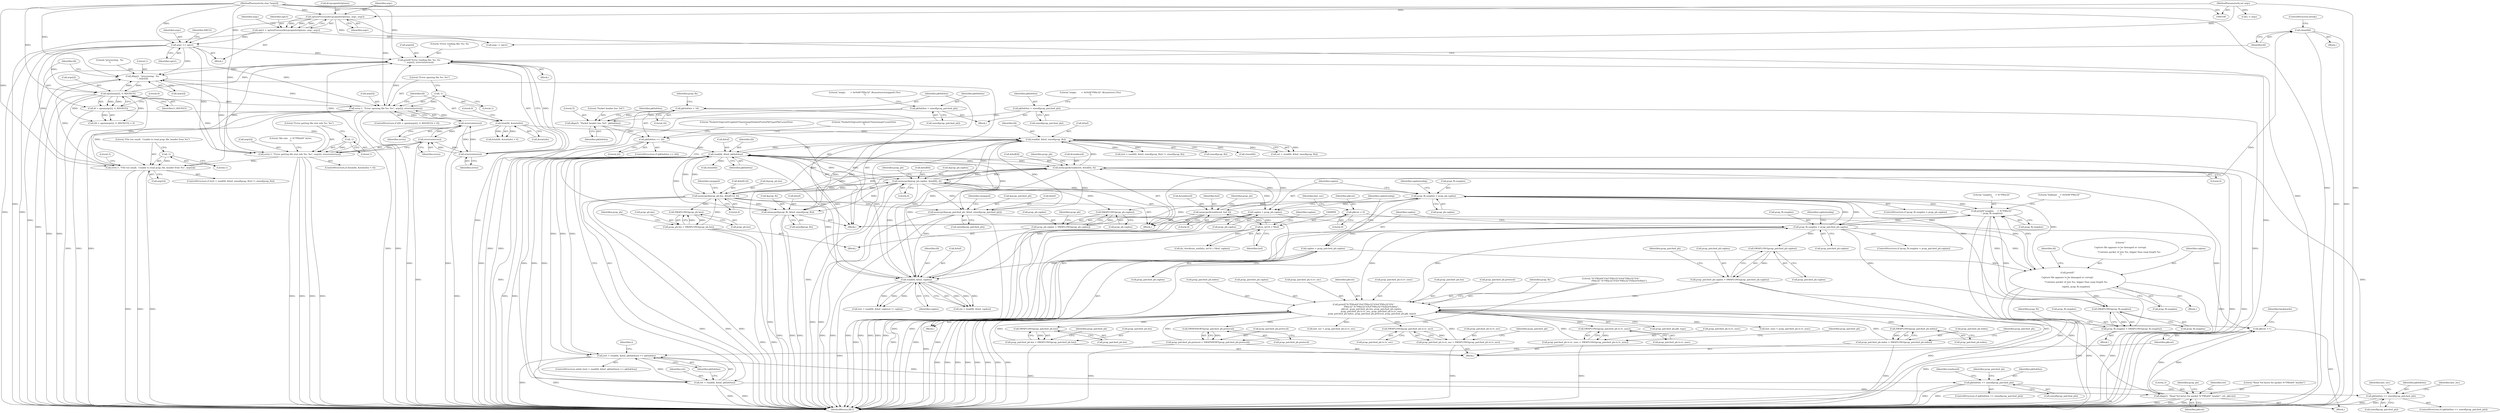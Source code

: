 digraph "0_tcpreplay_d689d14dbcd768c028eab2fb378d849e543dcfe9@API" {
"1000852" [label="(Call,close(fd))"];
"1000829" [label="(Call,read(fd, &buf, caplen))"];
"1000479" [label="(Call,read(fd, &buf, pkthdrlen))"];
"1000211" [label="(Call,read(fd, &buf, sizeof(pcap_fh)))"];
"1000186" [label="(Call,fstat(fd, &statinfo))"];
"1000167" [label="(Call,fd = open(argv[i], O_RDONLY))"];
"1000169" [label="(Call,open(argv[i], O_RDONLY))"];
"1000140" [label="(Call,argv += optct)"];
"1000130" [label="(Call,optct = optionProcess(&tcpcapinfoOptions, argc, argv))"];
"1000132" [label="(Call,optionProcess(&tcpcapinfoOptions, argc, argv))"];
"1000109" [label="(MethodParameterIn,int argc)"];
"1000110" [label="(MethodParameterIn,char *argv[])"];
"1000159" [label="(Call,dbgx(1, \"processing:  %s\n\", argv[i]))"];
"1000841" [label="(Call,printf(\"Error reading file: %s: %s\n\", argv[i], strerror(errno)))"];
"1000219" [label="(Call,errx(-1, \"File too small.  Unable to read pcap_file_header from %s\", argv[i]))"];
"1000220" [label="(Call,-1)"];
"1000175" [label="(Call,errx(-1, \"Error opening file %s: %s\", argv[i], strerror(errno)))"];
"1000176" [label="(Call,-1)"];
"1000182" [label="(Call,strerror(errno))"];
"1000198" [label="(Call,strerror(errno))"];
"1000846" [label="(Call,strerror(errno))"];
"1000191" [label="(Call,errx(-1, \"Error getting file stat info %s: %s\", argv[i], strerror(errno)))"];
"1000192" [label="(Call,-1)"];
"1000233" [label="(Call,memcpy(&pcap_fh, &buf, sizeof(pcap_fh)))"];
"1000641" [label="(Call,memcpy(&readword, &buf[4], 4))"];
"1000629" [label="(Call,memcpy(&readword, buf, 4))"];
"1000858" [label="(Call,(u_int16_t *)buf)"];
"1000656" [label="(Call,memcpy(&pcap_ph.caplen, &buf[8], 4))"];
"1000725" [label="(Call,pcap_fh.snaplen < pcap_ph.caplen)"];
"1000423" [label="(Call,printf(\"snaplen     = %\"PRIu32\"\n\", pcap_fh.snaplen))"];
"1000744" [label="(Call,printf(\"\n\nCapture file appears to be damaged or corrupt.\n\"\n                        \"Contains packet of size %u, bigger than snap length %u\n\",\n                        caplen, pcap_fh.snaplen))"];
"1000622" [label="(Call,caplen = pcap_patched_ph.caplen)"];
"1000611" [label="(Call,pcap_fh.snaplen < pcap_patched_ph.caplen)"];
"1000582" [label="(Call,printf(\"%\"PRIu64\"\t%4\"PRIu32\"\t\t%4\"PRIu32\"\t\t%\"\n                        PRIx32\".%\"PRIx32\"\t\t%4\"PRIu32\"\t%4hu\t%4hhu\", \n                        pktcnt, pcap_patched_ph.len, pcap_patched_ph.caplen, \n                        pcap_patched_ph.ts.tv_sec, pcap_patched_ph.ts.tv_usec,\n                        pcap_patched_ph.index, pcap_patched_ph.protocol, pcap_patched_ph.pkt_type))"];
"1000494" [label="(Call,dbgx(3, \"Read %d bytes for packet %\"PRIu64\" header\", ret, pktcnt))"];
"1000477" [label="(Call,ret = read(fd, &buf, pkthdrlen))"];
"1000486" [label="(Call,pktcnt ++)"];
"1000466" [label="(Call,pktcnt = 0)"];
"1000534" [label="(Call,pcap_patched_ph.len = SWAPLONG(pcap_patched_ph.len))"];
"1000538" [label="(Call,SWAPLONG(pcap_patched_ph.len))"];
"1000526" [label="(Call,pcap_patched_ph.caplen = SWAPLONG(pcap_patched_ph.caplen))"];
"1000530" [label="(Call,SWAPLONG(pcap_patched_ph.caplen))"];
"1000542" [label="(Call,pcap_patched_ph.ts.tv_sec = SWAPLONG(pcap_patched_ph.ts.tv_sec))"];
"1000548" [label="(Call,SWAPLONG(pcap_patched_ph.ts.tv_sec))"];
"1000554" [label="(Call,pcap_patched_ph.ts.tv_usec = SWAPLONG(pcap_patched_ph.ts.tv_usec))"];
"1000560" [label="(Call,SWAPLONG(pcap_patched_ph.ts.tv_usec))"];
"1000566" [label="(Call,pcap_patched_ph.index = SWAPLONG(pcap_patched_ph.index))"];
"1000570" [label="(Call,SWAPLONG(pcap_patched_ph.index))"];
"1000574" [label="(Call,pcap_patched_ph.protocol = SWAPSHORT(pcap_patched_ph.protocol))"];
"1000578" [label="(Call,SWAPSHORT(pcap_patched_ph.protocol))"];
"1000736" [label="(Call,caplen = pcap_ph.caplen)"];
"1000389" [label="(Call,pcap_fh.snaplen = SWAPLONG(pcap_fh.snaplen))"];
"1000393" [label="(Call,SWAPLONG(pcap_fh.snaplen))"];
"1000684" [label="(Call,pcap_ph.caplen = SWAPLONG(pcap_ph.caplen))"];
"1000688" [label="(Call,SWAPLONG(pcap_ph.caplen))"];
"1000666" [label="(Call,memcpy(&pcap_ph.len, &buf[12], 4))"];
"1000692" [label="(Call,pcap_ph.len = SWAPLONG(pcap_ph.len))"];
"1000696" [label="(Call,SWAPLONG(pcap_ph.len))"];
"1000511" [label="(Call,memcpy(&pcap_patched_ph, &buf, sizeof(pcap_patched_ph)))"];
"1000790" [label="(Call,pkthdrlen == sizeof(pcap_patched_ph))"];
"1000506" [label="(Call,pkthdrlen == sizeof(pcap_patched_ph))"];
"1000476" [label="(Call,(ret = read(fd, &buf, pkthdrlen)) == pkthdrlen)"];
"1000456" [label="(Call,pkthdrlen == 24)"];
"1000451" [label="(Call,dbgx(5, \"Packet header len: %d\", pkthdrlen))"];
"1000267" [label="(Call,pkthdrlen = sizeof(pcap_patched_ph))"];
"1000240" [label="(Call,pkthdrlen = 16)"];
"1000278" [label="(Call,pkthdrlen = sizeof(pcap_patched_ph))"];
"1000177" [label="(Literal,1)"];
"1000241" [label="(Identifier,pkthdrlen)"];
"1000596" [label="(Call,pcap_patched_ph.ts.tv_usec)"];
"1000830" [label="(Identifier,fd)"];
"1000841" [label="(Call,printf(\"Error reading file: %s: %s\n\", argv[i], strerror(errno)))"];
"1000498" [label="(Identifier,pktcnt)"];
"1000269" [label="(Call,sizeof(pcap_patched_ph))"];
"1000750" [label="(Call,close(fd))"];
"1000585" [label="(Call,pcap_patched_ph.len)"];
"1000568" [label="(Identifier,pcap_patched_ph)"];
"1000494" [label="(Call,dbgx(3, \"Read %d bytes for packet %\"PRIu64\" header\", ret, pktcnt))"];
"1000170" [label="(Call,argv[i])"];
"1000222" [label="(Literal,\"File too small.  Unable to read pcap_file_header from %s\")"];
"1000452" [label="(Literal,5)"];
"1000554" [label="(Call,pcap_patched_ph.ts.tv_usec = SWAPLONG(pcap_patched_ph.ts.tv_usec))"];
"1000629" [label="(Call,memcpy(&readword, buf, 4))"];
"1000481" [label="(Call,&buf)"];
"1000734" [label="(Identifier,caplentoobig)"];
"1000207" [label="(ControlStructure,if ((ret = read(fd, &buf, sizeof(pcap_fh))) != sizeof(pcap_fh)))"];
"1000495" [label="(Literal,3)"];
"1000484" [label="(Identifier,pkthdrlen)"];
"1000489" [label="(Identifier,backwards)"];
"1000133" [label="(Call,&tcpcapinfoOptions)"];
"1000283" [label="(Literal,\"magic       = 0x%08\"PRIx32\" (Kuznetzov/swapped) (%s)\n\")"];
"1000833" [label="(Identifier,caplen)"];
"1000543" [label="(Call,pcap_patched_ph.ts.tv_sec)"];
"1000486" [label="(Call,pktcnt ++)"];
"1000545" [label="(Identifier,pcap_patched_ph)"];
"1000487" [label="(Identifier,pktcnt)"];
"1000507" [label="(Identifier,pkthdrlen)"];
"1000178" [label="(Literal,\"Error opening file %s: %s\")"];
"1000522" [label="(Block,)"];
"1000199" [label="(Identifier,errno)"];
"1000278" [label="(Call,pkthdrlen = sizeof(pcap_patched_ph))"];
"1000661" [label="(Call,&buf[8])"];
"1000212" [label="(Identifier,fd)"];
"1000137" [label="(Call,argc -= optct)"];
"1000641" [label="(Call,memcpy(&readword, &buf[4], 4))"];
"1000567" [label="(Call,pcap_patched_ph.index)"];
"1000612" [label="(Call,pcap_fh.snaplen)"];
"1000516" [label="(Call,sizeof(pcap_patched_ph))"];
"1000188" [label="(Call,&statinfo)"];
"1000455" [label="(ControlStructure,if (pkthdrlen == 24))"];
"1000161" [label="(Literal,\"processing:  %s\n\")"];
"1000157" [label="(Identifier,i)"];
"1000132" [label="(Call,optionProcess(&tcpcapinfoOptions, argc, argv))"];
"1000628" [label="(Block,)"];
"1000234" [label="(Call,&pcap_fh)"];
"1000604" [label="(Call,pcap_patched_ph.protocol)"];
"1000478" [label="(Identifier,ret)"];
"1000743" [label="(Block,)"];
"1000620" [label="(Identifier,caplentoobig)"];
"1000583" [label="(Literal,\"%\"PRIu64\"\t%4\"PRIu32\"\t\t%4\"PRIu32\"\t\t%\"\n                        PRIx32\".%\"PRIx32\"\t\t%4\"PRIu32\"\t%4hu\t%4hhu\")"];
"1000613" [label="(Identifier,pcap_fh)"];
"1000356" [label="(Block,)"];
"1000424" [label="(Literal,\"snaplen     = %\"PRIu32\"\n\")"];
"1000530" [label="(Call,SWAPLONG(pcap_patched_ph.caplen))"];
"1000561" [label="(Call,pcap_patched_ph.ts.tv_usec)"];
"1000219" [label="(Call,errx(-1, \"File too small.  Unable to read pcap_file_header from %s\", argv[i]))"];
"1000394" [label="(Call,pcap_fh.snaplen)"];
"1000176" [label="(Call,-1)"];
"1000465" [label="(Literal,\"Packet\tOrigLen\t\tCaplen\t\tTimestamp\tCsum\tNote\n\")"];
"1000242" [label="(Literal,16)"];
"1000505" [label="(ControlStructure,if (pkthdrlen == sizeof(pcap_patched_ph)))"];
"1000688" [label="(Call,SWAPLONG(pcap_ph.caplen))"];
"1000860" [label="(Identifier,buf)"];
"1000195" [label="(Call,argv[i])"];
"1000665" [label="(Literal,4)"];
"1000666" [label="(Call,memcpy(&pcap_ph.len, &buf[12], 4))"];
"1000536" [label="(Identifier,pcap_patched_ph)"];
"1000245" [label="(Identifier,pcap_fh)"];
"1000179" [label="(Call,argv[i])"];
"1000227" [label="(Literal,3)"];
"1000280" [label="(Call,sizeof(pcap_patched_ph))"];
"1000393" [label="(Call,SWAPLONG(pcap_fh.snaplen))"];
"1000501" [label="(Identifier,pcap_ph)"];
"1000846" [label="(Call,strerror(errno))"];
"1000508" [label="(Call,sizeof(pcap_patched_ph))"];
"1000560" [label="(Call,SWAPLONG(pcap_patched_ph.ts.tv_usec))"];
"1000173" [label="(Identifier,O_RDONLY)"];
"1000451" [label="(Call,dbgx(5, \"Packet header len: %d\", pkthdrlen))"];
"1000642" [label="(Call,&readword)"];
"1000790" [label="(Call,pkthdrlen == sizeof(pcap_patched_ph))"];
"1000703" [label="(Identifier,pcap_ph)"];
"1000479" [label="(Call,read(fd, &buf, pkthdrlen))"];
"1000466" [label="(Call,pktcnt = 0)"];
"1000470" [label="(Identifier,last_sec)"];
"1000131" [label="(Identifier,optct)"];
"1000476" [label="(Call,(ret = read(fd, &buf, pkthdrlen)) == pkthdrlen)"];
"1000555" [label="(Call,pcap_patched_ph.ts.tv_usec)"];
"1000429" [label="(Literal,\"linktype    = 0x%08\"PRIx32\"\n\")"];
"1000190" [label="(Literal,0)"];
"1000692" [label="(Call,pcap_ph.len = SWAPLONG(pcap_ph.len))"];
"1000633" [label="(Literal,4)"];
"1000737" [label="(Identifier,caplen)"];
"1000138" [label="(Identifier,argc)"];
"1000607" [label="(Call,pcap_patched_ph.pkt_type)"];
"1000162" [label="(Call,argv[i])"];
"1000538" [label="(Call,SWAPLONG(pcap_patched_ph.len))"];
"1000644" [label="(Call,&buf[4])"];
"1000130" [label="(Call,optct = optionProcess(&tcpcapinfoOptions, argc, argv))"];
"1000475" [label="(ControlStructure,while ((ret = read(fd, &buf, pkthdrlen)) == pkthdrlen))"];
"1000829" [label="(Call,read(fd, &buf, caplen))"];
"1000724" [label="(ControlStructure,if (pcap_fh.snaplen < pcap_ph.caplen))"];
"1000184" [label="(ControlStructure,if (fstat(fd, &statinfo) < 0))"];
"1000526" [label="(Call,pcap_patched_ph.caplen = SWAPLONG(pcap_patched_ph.caplen))"];
"1000576" [label="(Identifier,pcap_patched_ph)"];
"1000238" [label="(Call,sizeof(pcap_fh))"];
"1000175" [label="(Call,errx(-1, \"Error opening file %s: %s\", argv[i], strerror(errno)))"];
"1000247" [label="(Block,)"];
"1000141" [label="(Identifier,argv)"];
"1000535" [label="(Call,pcap_patched_ph.len)"];
"1000611" [label="(Call,pcap_fh.snaplen < pcap_patched_ph.caplen)"];
"1000582" [label="(Call,printf(\"%\"PRIu64\"\t%4\"PRIu32\"\t\t%4\"PRIu32\"\t\t%\"\n                        PRIx32\".%\"PRIx32\"\t\t%4\"PRIu32\"\t%4hu\t%4hhu\", \n                        pktcnt, pcap_patched_ph.len, pcap_patched_ph.caplen, \n                        pcap_patched_ph.ts.tv_sec, pcap_patched_ph.ts.tv_usec,\n                        pcap_patched_ph.index, pcap_patched_ph.protocol, pcap_patched_ph.pkt_type))"];
"1000624" [label="(Call,pcap_patched_ph.caplen)"];
"1000678" [label="(Identifier,swapped)"];
"1000268" [label="(Identifier,pkthdrlen)"];
"1000191" [label="(Call,errx(-1, \"Error getting file stat info %s: %s\", argv[i], strerror(errno)))"];
"1000140" [label="(Call,argv += optct)"];
"1000389" [label="(Call,pcap_fh.snaplen = SWAPLONG(pcap_fh.snaplen))"];
"1000689" [label="(Call,pcap_ph.caplen)"];
"1000843" [label="(Call,argv[i])"];
"1000630" [label="(Call,&readword)"];
"1000183" [label="(Identifier,errno)"];
"1000601" [label="(Call,pcap_patched_ph.index)"];
"1000174" [label="(Literal,0)"];
"1000736" [label="(Call,caplen = pcap_ph.caplen)"];
"1000575" [label="(Call,pcap_patched_ph.protocol)"];
"1000847" [label="(Identifier,errno)"];
"1000853" [label="(Identifier,fd)"];
"1000693" [label="(Call,pcap_ph.len)"];
"1000233" [label="(Call,memcpy(&pcap_fh, &buf, sizeof(pcap_fh)))"];
"1000192" [label="(Call,-1)"];
"1000842" [label="(Literal,\"Error reading file: %s: %s\n\")"];
"1000615" [label="(Call,pcap_patched_ph.caplen)"];
"1000457" [label="(Identifier,pkthdrlen)"];
"1000680" [label="(Block,)"];
"1000480" [label="(Identifier,fd)"];
"1000632" [label="(Identifier,buf)"];
"1000588" [label="(Call,pcap_patched_ph.caplen)"];
"1000456" [label="(Call,pkthdrlen == 24)"];
"1000213" [label="(Call,&buf)"];
"1000542" [label="(Call,pcap_patched_ph.ts.tv_sec = SWAPLONG(pcap_patched_ph.ts.tv_sec))"];
"1000458" [label="(Literal,24)"];
"1000158" [label="(Block,)"];
"1000751" [label="(Identifier,fd)"];
"1000520" [label="(Identifier,swapped)"];
"1000622" [label="(Call,caplen = pcap_patched_ph.caplen)"];
"1000198" [label="(Call,strerror(errno))"];
"1000208" [label="(Call,(ret = read(fd, &buf, sizeof(pcap_fh))) != sizeof(pcap_fh))"];
"1000745" [label="(Literal,\"\n\nCapture file appears to be damaged or corrupt.\n\"\n                        \"Contains packet of size %u, bigger than snap length %u\n\")"];
"1000657" [label="(Call,&pcap_ph.caplen)"];
"1000186" [label="(Call,fstat(fd, &statinfo))"];
"1000109" [label="(MethodParameterIn,int argc)"];
"1000827" [label="(Call,ret = read(fd, &buf, caplen))"];
"1000110" [label="(MethodParameterIn,char *argv[])"];
"1000193" [label="(Literal,1)"];
"1000512" [label="(Call,&pcap_patched_ph)"];
"1000566" [label="(Call,pcap_patched_ph.index = SWAPLONG(pcap_patched_ph.index))"];
"1000656" [label="(Call,memcpy(&pcap_ph.caplen, &buf[8], 4))"];
"1000215" [label="(Call,sizeof(pcap_fh))"];
"1000802" [label="(Call,last_usec = pcap_patched_ph.ts.tv_usec)"];
"1000652" [label="(Identifier,pcap_ph)"];
"1000267" [label="(Call,pkthdrlen = sizeof(pcap_patched_ph))"];
"1000454" [label="(Identifier,pkthdrlen)"];
"1000453" [label="(Literal,\"Packet header len: %d\")"];
"1000631" [label="(Identifier,readword)"];
"1000511" [label="(Call,memcpy(&pcap_patched_ph, &buf, sizeof(pcap_patched_ph)))"];
"1000899" [label="(MethodReturn,RET)"];
"1000167" [label="(Call,fd = open(argv[i], O_RDONLY))"];
"1000153" [label="(Call,i < argc)"];
"1000548" [label="(Call,SWAPLONG(pcap_patched_ph.ts.tv_sec))"];
"1000549" [label="(Call,pcap_patched_ph.ts.tv_sec)"];
"1000789" [label="(ControlStructure,if (pkthdrlen == sizeof(pcap_patched_ph)))"];
"1000185" [label="(Call,fstat(fd, &statinfo) < 0)"];
"1000623" [label="(Identifier,caplen)"];
"1000423" [label="(Call,printf(\"snaplen     = %\"PRIu32\"\n\", pcap_fh.snaplen))"];
"1000539" [label="(Call,pcap_patched_ph.len)"];
"1000220" [label="(Call,-1)"];
"1000135" [label="(Identifier,argc)"];
"1000201" [label="(Literal,\"file size   = %\"PRIu64\" bytes\n\")"];
"1000725" [label="(Call,pcap_fh.snaplen < pcap_ph.caplen)"];
"1000497" [label="(Identifier,ret)"];
"1000697" [label="(Call,pcap_ph.len)"];
"1000399" [label="(Identifier,pcap_fh)"];
"1000168" [label="(Identifier,fd)"];
"1000390" [label="(Call,pcap_fh.snaplen)"];
"1000182" [label="(Call,strerror(errno))"];
"1000272" [label="(Literal,\"magic       = 0x%08\"PRIx32\" (Kuznetzov) (%s)\n\")"];
"1000857" [label="(Call,do_checksum_math((u_int16_t *)buf, caplen))"];
"1000165" [label="(ControlStructure,if ((fd = open(argv[i], O_RDONLY)) < 0))"];
"1000637" [label="(Identifier,pcap_ph)"];
"1000729" [label="(Call,pcap_ph.caplen)"];
"1000746" [label="(Identifier,caplen)"];
"1000531" [label="(Call,pcap_patched_ph.caplen)"];
"1000591" [label="(Call,pcap_patched_ph.ts.tv_sec)"];
"1000648" [label="(Literal,4)"];
"1000223" [label="(Call,argv[i])"];
"1000726" [label="(Call,pcap_fh.snaplen)"];
"1000835" [label="(Block,)"];
"1000169" [label="(Call,open(argv[i], O_RDONLY))"];
"1000747" [label="(Call,pcap_fh.snaplen)"];
"1000831" [label="(Call,&buf)"];
"1000852" [label="(Call,close(fd))"];
"1000861" [label="(Identifier,caplen)"];
"1000685" [label="(Call,pcap_ph.caplen)"];
"1000671" [label="(Call,&buf[12])"];
"1000513" [label="(Identifier,pcap_patched_ph)"];
"1000194" [label="(Literal,\"Error getting file stat info %s: %s\")"];
"1000166" [label="(Call,(fd = open(argv[i], O_RDONLY)) < 0)"];
"1000854" [label="(ControlStructure,break;)"];
"1000570" [label="(Call,SWAPLONG(pcap_patched_ph.index))"];
"1000111" [label="(Block,)"];
"1000448" [label="(Call,close(fd))"];
"1000485" [label="(Block,)"];
"1000571" [label="(Call,pcap_patched_ph.index)"];
"1000160" [label="(Literal,1)"];
"1000187" [label="(Identifier,fd)"];
"1000496" [label="(Literal,\"Read %d bytes for packet %\"PRIu64\" header\")"];
"1000527" [label="(Call,pcap_patched_ph.caplen)"];
"1000795" [label="(Call,last_sec = pcap_patched_ph.ts.tv_sec)"];
"1000684" [label="(Call,pcap_ph.caplen = SWAPLONG(pcap_ph.caplen))"];
"1000514" [label="(Call,&buf)"];
"1000279" [label="(Identifier,pkthdrlen)"];
"1000579" [label="(Call,pcap_patched_ph.protocol)"];
"1000667" [label="(Call,&pcap_ph.len)"];
"1000461" [label="(Literal,\"Packet\tOrigLen\t\tCaplen\t\tTimestamp\t\tIndex\tProto\tPktType\tPktCsum\tNote\n\")"];
"1000221" [label="(Literal,1)"];
"1000796" [label="(Identifier,last_sec)"];
"1000209" [label="(Call,ret = read(fd, &buf, sizeof(pcap_fh)))"];
"1000425" [label="(Call,pcap_fh.snaplen)"];
"1000468" [label="(Literal,0)"];
"1000610" [label="(ControlStructure,if (pcap_fh.snaplen < pcap_patched_ph.caplen))"];
"1000557" [label="(Identifier,pcap_patched_ph)"];
"1000738" [label="(Call,pcap_ph.caplen)"];
"1000792" [label="(Call,sizeof(pcap_patched_ph))"];
"1000136" [label="(Identifier,argv)"];
"1000858" [label="(Call,(u_int16_t *)buf)"];
"1000584" [label="(Identifier,pktcnt)"];
"1000506" [label="(Call,pkthdrlen == sizeof(pcap_patched_ph))"];
"1000742" [label="(Identifier,caplentoobig)"];
"1000236" [label="(Call,&buf)"];
"1000477" [label="(Call,ret = read(fd, &buf, pkthdrlen))"];
"1000840" [label="(Block,)"];
"1000240" [label="(Call,pkthdrlen = 16)"];
"1000510" [label="(Block,)"];
"1000467" [label="(Identifier,pktcnt)"];
"1000483" [label="(Identifier,pkthdrlen)"];
"1000142" [label="(Identifier,optct)"];
"1000744" [label="(Call,printf(\"\n\nCapture file appears to be damaged or corrupt.\n\"\n                        \"Contains packet of size %u, bigger than snap length %u\n\",\n                        caplen, pcap_fh.snaplen))"];
"1000574" [label="(Call,pcap_patched_ph.protocol = SWAPSHORT(pcap_patched_ph.protocol))"];
"1000694" [label="(Identifier,pcap_ph)"];
"1000669" [label="(Identifier,pcap_ph)"];
"1000826" [label="(Call,(ret = read(fd, &buf, caplen)) != caplen)"];
"1000791" [label="(Identifier,pkthdrlen)"];
"1000578" [label="(Call,SWAPSHORT(pcap_patched_ph.protocol))"];
"1000812" [label="(Identifier,last_sec)"];
"1000534" [label="(Call,pcap_patched_ph.len = SWAPLONG(pcap_patched_ph.len))"];
"1000159" [label="(Call,dbgx(1, \"processing:  %s\n\", argv[i]))"];
"1000675" [label="(Literal,4)"];
"1000696" [label="(Call,SWAPLONG(pcap_ph.len))"];
"1000211" [label="(Call,read(fd, &buf, sizeof(pcap_fh)))"];
"1000145" [label="(Identifier,DBUG)"];
"1000852" -> "1000835"  [label="AST: "];
"1000852" -> "1000853"  [label="CFG: "];
"1000853" -> "1000852"  [label="AST: "];
"1000854" -> "1000852"  [label="CFG: "];
"1000852" -> "1000899"  [label="DDG: "];
"1000852" -> "1000899"  [label="DDG: "];
"1000829" -> "1000852"  [label="DDG: "];
"1000829" -> "1000827"  [label="AST: "];
"1000829" -> "1000833"  [label="CFG: "];
"1000830" -> "1000829"  [label="AST: "];
"1000831" -> "1000829"  [label="AST: "];
"1000833" -> "1000829"  [label="AST: "];
"1000827" -> "1000829"  [label="CFG: "];
"1000829" -> "1000899"  [label="DDG: "];
"1000829" -> "1000211"  [label="DDG: "];
"1000829" -> "1000479"  [label="DDG: "];
"1000829" -> "1000479"  [label="DDG: "];
"1000829" -> "1000826"  [label="DDG: "];
"1000829" -> "1000826"  [label="DDG: "];
"1000829" -> "1000826"  [label="DDG: "];
"1000829" -> "1000827"  [label="DDG: "];
"1000829" -> "1000827"  [label="DDG: "];
"1000829" -> "1000827"  [label="DDG: "];
"1000479" -> "1000829"  [label="DDG: "];
"1000479" -> "1000829"  [label="DDG: "];
"1000656" -> "1000829"  [label="DDG: "];
"1000666" -> "1000829"  [label="DDG: "];
"1000641" -> "1000829"  [label="DDG: "];
"1000511" -> "1000829"  [label="DDG: "];
"1000622" -> "1000829"  [label="DDG: "];
"1000736" -> "1000829"  [label="DDG: "];
"1000479" -> "1000477"  [label="AST: "];
"1000479" -> "1000483"  [label="CFG: "];
"1000480" -> "1000479"  [label="AST: "];
"1000481" -> "1000479"  [label="AST: "];
"1000483" -> "1000479"  [label="AST: "];
"1000477" -> "1000479"  [label="CFG: "];
"1000479" -> "1000899"  [label="DDG: "];
"1000479" -> "1000899"  [label="DDG: "];
"1000479" -> "1000211"  [label="DDG: "];
"1000479" -> "1000476"  [label="DDG: "];
"1000479" -> "1000476"  [label="DDG: "];
"1000479" -> "1000476"  [label="DDG: "];
"1000479" -> "1000477"  [label="DDG: "];
"1000479" -> "1000477"  [label="DDG: "];
"1000479" -> "1000477"  [label="DDG: "];
"1000211" -> "1000479"  [label="DDG: "];
"1000233" -> "1000479"  [label="DDG: "];
"1000641" -> "1000479"  [label="DDG: "];
"1000656" -> "1000479"  [label="DDG: "];
"1000666" -> "1000479"  [label="DDG: "];
"1000790" -> "1000479"  [label="DDG: "];
"1000456" -> "1000479"  [label="DDG: "];
"1000479" -> "1000511"  [label="DDG: "];
"1000479" -> "1000641"  [label="DDG: "];
"1000479" -> "1000656"  [label="DDG: "];
"1000479" -> "1000666"  [label="DDG: "];
"1000479" -> "1000750"  [label="DDG: "];
"1000211" -> "1000209"  [label="AST: "];
"1000211" -> "1000215"  [label="CFG: "];
"1000212" -> "1000211"  [label="AST: "];
"1000213" -> "1000211"  [label="AST: "];
"1000215" -> "1000211"  [label="AST: "];
"1000209" -> "1000211"  [label="CFG: "];
"1000211" -> "1000899"  [label="DDG: "];
"1000211" -> "1000208"  [label="DDG: "];
"1000211" -> "1000208"  [label="DDG: "];
"1000211" -> "1000209"  [label="DDG: "];
"1000211" -> "1000209"  [label="DDG: "];
"1000186" -> "1000211"  [label="DDG: "];
"1000233" -> "1000211"  [label="DDG: "];
"1000656" -> "1000211"  [label="DDG: "];
"1000666" -> "1000211"  [label="DDG: "];
"1000641" -> "1000211"  [label="DDG: "];
"1000511" -> "1000211"  [label="DDG: "];
"1000211" -> "1000233"  [label="DDG: "];
"1000211" -> "1000448"  [label="DDG: "];
"1000186" -> "1000185"  [label="AST: "];
"1000186" -> "1000188"  [label="CFG: "];
"1000187" -> "1000186"  [label="AST: "];
"1000188" -> "1000186"  [label="AST: "];
"1000190" -> "1000186"  [label="CFG: "];
"1000186" -> "1000899"  [label="DDG: "];
"1000186" -> "1000185"  [label="DDG: "];
"1000186" -> "1000185"  [label="DDG: "];
"1000167" -> "1000186"  [label="DDG: "];
"1000167" -> "1000166"  [label="AST: "];
"1000167" -> "1000169"  [label="CFG: "];
"1000168" -> "1000167"  [label="AST: "];
"1000169" -> "1000167"  [label="AST: "];
"1000174" -> "1000167"  [label="CFG: "];
"1000167" -> "1000899"  [label="DDG: "];
"1000167" -> "1000166"  [label="DDG: "];
"1000169" -> "1000167"  [label="DDG: "];
"1000169" -> "1000167"  [label="DDG: "];
"1000169" -> "1000173"  [label="CFG: "];
"1000170" -> "1000169"  [label="AST: "];
"1000173" -> "1000169"  [label="AST: "];
"1000169" -> "1000899"  [label="DDG: "];
"1000169" -> "1000899"  [label="DDG: "];
"1000169" -> "1000159"  [label="DDG: "];
"1000169" -> "1000166"  [label="DDG: "];
"1000169" -> "1000166"  [label="DDG: "];
"1000140" -> "1000169"  [label="DDG: "];
"1000159" -> "1000169"  [label="DDG: "];
"1000110" -> "1000169"  [label="DDG: "];
"1000169" -> "1000175"  [label="DDG: "];
"1000169" -> "1000191"  [label="DDG: "];
"1000169" -> "1000219"  [label="DDG: "];
"1000169" -> "1000841"  [label="DDG: "];
"1000140" -> "1000111"  [label="AST: "];
"1000140" -> "1000142"  [label="CFG: "];
"1000141" -> "1000140"  [label="AST: "];
"1000142" -> "1000140"  [label="AST: "];
"1000145" -> "1000140"  [label="CFG: "];
"1000140" -> "1000899"  [label="DDG: "];
"1000140" -> "1000899"  [label="DDG: "];
"1000130" -> "1000140"  [label="DDG: "];
"1000132" -> "1000140"  [label="DDG: "];
"1000110" -> "1000140"  [label="DDG: "];
"1000140" -> "1000159"  [label="DDG: "];
"1000140" -> "1000175"  [label="DDG: "];
"1000140" -> "1000191"  [label="DDG: "];
"1000140" -> "1000219"  [label="DDG: "];
"1000140" -> "1000841"  [label="DDG: "];
"1000130" -> "1000111"  [label="AST: "];
"1000130" -> "1000132"  [label="CFG: "];
"1000131" -> "1000130"  [label="AST: "];
"1000132" -> "1000130"  [label="AST: "];
"1000138" -> "1000130"  [label="CFG: "];
"1000130" -> "1000899"  [label="DDG: "];
"1000132" -> "1000130"  [label="DDG: "];
"1000132" -> "1000130"  [label="DDG: "];
"1000132" -> "1000130"  [label="DDG: "];
"1000130" -> "1000137"  [label="DDG: "];
"1000132" -> "1000136"  [label="CFG: "];
"1000133" -> "1000132"  [label="AST: "];
"1000135" -> "1000132"  [label="AST: "];
"1000136" -> "1000132"  [label="AST: "];
"1000132" -> "1000899"  [label="DDG: "];
"1000109" -> "1000132"  [label="DDG: "];
"1000110" -> "1000132"  [label="DDG: "];
"1000132" -> "1000137"  [label="DDG: "];
"1000109" -> "1000108"  [label="AST: "];
"1000109" -> "1000899"  [label="DDG: "];
"1000109" -> "1000137"  [label="DDG: "];
"1000109" -> "1000153"  [label="DDG: "];
"1000110" -> "1000108"  [label="AST: "];
"1000110" -> "1000899"  [label="DDG: "];
"1000110" -> "1000159"  [label="DDG: "];
"1000110" -> "1000175"  [label="DDG: "];
"1000110" -> "1000191"  [label="DDG: "];
"1000110" -> "1000219"  [label="DDG: "];
"1000110" -> "1000841"  [label="DDG: "];
"1000159" -> "1000158"  [label="AST: "];
"1000159" -> "1000162"  [label="CFG: "];
"1000160" -> "1000159"  [label="AST: "];
"1000161" -> "1000159"  [label="AST: "];
"1000162" -> "1000159"  [label="AST: "];
"1000168" -> "1000159"  [label="CFG: "];
"1000159" -> "1000899"  [label="DDG: "];
"1000841" -> "1000159"  [label="DDG: "];
"1000219" -> "1000159"  [label="DDG: "];
"1000175" -> "1000159"  [label="DDG: "];
"1000191" -> "1000159"  [label="DDG: "];
"1000841" -> "1000840"  [label="AST: "];
"1000841" -> "1000846"  [label="CFG: "];
"1000842" -> "1000841"  [label="AST: "];
"1000843" -> "1000841"  [label="AST: "];
"1000846" -> "1000841"  [label="AST: "];
"1000853" -> "1000841"  [label="CFG: "];
"1000841" -> "1000899"  [label="DDG: "];
"1000841" -> "1000899"  [label="DDG: "];
"1000841" -> "1000899"  [label="DDG: "];
"1000219" -> "1000841"  [label="DDG: "];
"1000175" -> "1000841"  [label="DDG: "];
"1000191" -> "1000841"  [label="DDG: "];
"1000846" -> "1000841"  [label="DDG: "];
"1000219" -> "1000207"  [label="AST: "];
"1000219" -> "1000223"  [label="CFG: "];
"1000220" -> "1000219"  [label="AST: "];
"1000222" -> "1000219"  [label="AST: "];
"1000223" -> "1000219"  [label="AST: "];
"1000227" -> "1000219"  [label="CFG: "];
"1000219" -> "1000899"  [label="DDG: "];
"1000219" -> "1000899"  [label="DDG: "];
"1000219" -> "1000899"  [label="DDG: "];
"1000220" -> "1000219"  [label="DDG: "];
"1000175" -> "1000219"  [label="DDG: "];
"1000191" -> "1000219"  [label="DDG: "];
"1000220" -> "1000221"  [label="CFG: "];
"1000221" -> "1000220"  [label="AST: "];
"1000222" -> "1000220"  [label="CFG: "];
"1000175" -> "1000165"  [label="AST: "];
"1000175" -> "1000182"  [label="CFG: "];
"1000176" -> "1000175"  [label="AST: "];
"1000178" -> "1000175"  [label="AST: "];
"1000179" -> "1000175"  [label="AST: "];
"1000182" -> "1000175"  [label="AST: "];
"1000187" -> "1000175"  [label="CFG: "];
"1000175" -> "1000899"  [label="DDG: "];
"1000175" -> "1000899"  [label="DDG: "];
"1000175" -> "1000899"  [label="DDG: "];
"1000175" -> "1000899"  [label="DDG: "];
"1000176" -> "1000175"  [label="DDG: "];
"1000182" -> "1000175"  [label="DDG: "];
"1000175" -> "1000191"  [label="DDG: "];
"1000176" -> "1000177"  [label="CFG: "];
"1000177" -> "1000176"  [label="AST: "];
"1000178" -> "1000176"  [label="CFG: "];
"1000182" -> "1000183"  [label="CFG: "];
"1000183" -> "1000182"  [label="AST: "];
"1000182" -> "1000899"  [label="DDG: "];
"1000198" -> "1000182"  [label="DDG: "];
"1000846" -> "1000182"  [label="DDG: "];
"1000182" -> "1000198"  [label="DDG: "];
"1000182" -> "1000846"  [label="DDG: "];
"1000198" -> "1000191"  [label="AST: "];
"1000198" -> "1000199"  [label="CFG: "];
"1000199" -> "1000198"  [label="AST: "];
"1000191" -> "1000198"  [label="CFG: "];
"1000198" -> "1000899"  [label="DDG: "];
"1000198" -> "1000191"  [label="DDG: "];
"1000846" -> "1000198"  [label="DDG: "];
"1000198" -> "1000846"  [label="DDG: "];
"1000846" -> "1000847"  [label="CFG: "];
"1000847" -> "1000846"  [label="AST: "];
"1000846" -> "1000899"  [label="DDG: "];
"1000191" -> "1000184"  [label="AST: "];
"1000192" -> "1000191"  [label="AST: "];
"1000194" -> "1000191"  [label="AST: "];
"1000195" -> "1000191"  [label="AST: "];
"1000201" -> "1000191"  [label="CFG: "];
"1000191" -> "1000899"  [label="DDG: "];
"1000191" -> "1000899"  [label="DDG: "];
"1000191" -> "1000899"  [label="DDG: "];
"1000191" -> "1000899"  [label="DDG: "];
"1000192" -> "1000191"  [label="DDG: "];
"1000192" -> "1000193"  [label="CFG: "];
"1000193" -> "1000192"  [label="AST: "];
"1000194" -> "1000192"  [label="CFG: "];
"1000233" -> "1000158"  [label="AST: "];
"1000233" -> "1000238"  [label="CFG: "];
"1000234" -> "1000233"  [label="AST: "];
"1000236" -> "1000233"  [label="AST: "];
"1000238" -> "1000233"  [label="AST: "];
"1000241" -> "1000233"  [label="CFG: "];
"1000233" -> "1000899"  [label="DDG: "];
"1000233" -> "1000899"  [label="DDG: "];
"1000233" -> "1000899"  [label="DDG: "];
"1000641" -> "1000233"  [label="DDG: "];
"1000656" -> "1000233"  [label="DDG: "];
"1000666" -> "1000233"  [label="DDG: "];
"1000641" -> "1000628"  [label="AST: "];
"1000641" -> "1000648"  [label="CFG: "];
"1000642" -> "1000641"  [label="AST: "];
"1000644" -> "1000641"  [label="AST: "];
"1000648" -> "1000641"  [label="AST: "];
"1000652" -> "1000641"  [label="CFG: "];
"1000641" -> "1000899"  [label="DDG: "];
"1000641" -> "1000899"  [label="DDG: "];
"1000641" -> "1000899"  [label="DDG: "];
"1000641" -> "1000511"  [label="DDG: "];
"1000641" -> "1000629"  [label="DDG: "];
"1000629" -> "1000641"  [label="DDG: "];
"1000656" -> "1000641"  [label="DDG: "];
"1000666" -> "1000641"  [label="DDG: "];
"1000641" -> "1000656"  [label="DDG: "];
"1000641" -> "1000666"  [label="DDG: "];
"1000629" -> "1000628"  [label="AST: "];
"1000629" -> "1000633"  [label="CFG: "];
"1000630" -> "1000629"  [label="AST: "];
"1000632" -> "1000629"  [label="AST: "];
"1000633" -> "1000629"  [label="AST: "];
"1000637" -> "1000629"  [label="CFG: "];
"1000629" -> "1000899"  [label="DDG: "];
"1000629" -> "1000899"  [label="DDG: "];
"1000858" -> "1000629"  [label="DDG: "];
"1000629" -> "1000858"  [label="DDG: "];
"1000858" -> "1000857"  [label="AST: "];
"1000858" -> "1000860"  [label="CFG: "];
"1000859" -> "1000858"  [label="AST: "];
"1000860" -> "1000858"  [label="AST: "];
"1000861" -> "1000858"  [label="CFG: "];
"1000858" -> "1000899"  [label="DDG: "];
"1000858" -> "1000857"  [label="DDG: "];
"1000656" -> "1000628"  [label="AST: "];
"1000656" -> "1000665"  [label="CFG: "];
"1000657" -> "1000656"  [label="AST: "];
"1000661" -> "1000656"  [label="AST: "];
"1000665" -> "1000656"  [label="AST: "];
"1000669" -> "1000656"  [label="CFG: "];
"1000656" -> "1000899"  [label="DDG: "];
"1000656" -> "1000899"  [label="DDG: "];
"1000656" -> "1000899"  [label="DDG: "];
"1000656" -> "1000511"  [label="DDG: "];
"1000725" -> "1000656"  [label="DDG: "];
"1000666" -> "1000656"  [label="DDG: "];
"1000656" -> "1000666"  [label="DDG: "];
"1000656" -> "1000688"  [label="DDG: "];
"1000656" -> "1000725"  [label="DDG: "];
"1000656" -> "1000736"  [label="DDG: "];
"1000725" -> "1000724"  [label="AST: "];
"1000725" -> "1000729"  [label="CFG: "];
"1000726" -> "1000725"  [label="AST: "];
"1000729" -> "1000725"  [label="AST: "];
"1000734" -> "1000725"  [label="CFG: "];
"1000737" -> "1000725"  [label="CFG: "];
"1000725" -> "1000899"  [label="DDG: "];
"1000725" -> "1000899"  [label="DDG: "];
"1000725" -> "1000393"  [label="DDG: "];
"1000725" -> "1000423"  [label="DDG: "];
"1000725" -> "1000611"  [label="DDG: "];
"1000725" -> "1000688"  [label="DDG: "];
"1000423" -> "1000725"  [label="DDG: "];
"1000611" -> "1000725"  [label="DDG: "];
"1000684" -> "1000725"  [label="DDG: "];
"1000725" -> "1000736"  [label="DDG: "];
"1000725" -> "1000744"  [label="DDG: "];
"1000423" -> "1000158"  [label="AST: "];
"1000423" -> "1000425"  [label="CFG: "];
"1000424" -> "1000423"  [label="AST: "];
"1000425" -> "1000423"  [label="AST: "];
"1000429" -> "1000423"  [label="CFG: "];
"1000423" -> "1000899"  [label="DDG: "];
"1000423" -> "1000899"  [label="DDG: "];
"1000423" -> "1000393"  [label="DDG: "];
"1000744" -> "1000423"  [label="DDG: "];
"1000611" -> "1000423"  [label="DDG: "];
"1000389" -> "1000423"  [label="DDG: "];
"1000423" -> "1000611"  [label="DDG: "];
"1000744" -> "1000743"  [label="AST: "];
"1000744" -> "1000747"  [label="CFG: "];
"1000745" -> "1000744"  [label="AST: "];
"1000746" -> "1000744"  [label="AST: "];
"1000747" -> "1000744"  [label="AST: "];
"1000751" -> "1000744"  [label="CFG: "];
"1000744" -> "1000899"  [label="DDG: "];
"1000744" -> "1000899"  [label="DDG: "];
"1000744" -> "1000899"  [label="DDG: "];
"1000744" -> "1000393"  [label="DDG: "];
"1000622" -> "1000744"  [label="DDG: "];
"1000736" -> "1000744"  [label="DDG: "];
"1000611" -> "1000744"  [label="DDG: "];
"1000622" -> "1000510"  [label="AST: "];
"1000622" -> "1000624"  [label="CFG: "];
"1000623" -> "1000622"  [label="AST: "];
"1000624" -> "1000622"  [label="AST: "];
"1000742" -> "1000622"  [label="CFG: "];
"1000622" -> "1000899"  [label="DDG: "];
"1000611" -> "1000622"  [label="DDG: "];
"1000611" -> "1000610"  [label="AST: "];
"1000611" -> "1000615"  [label="CFG: "];
"1000612" -> "1000611"  [label="AST: "];
"1000615" -> "1000611"  [label="AST: "];
"1000620" -> "1000611"  [label="CFG: "];
"1000623" -> "1000611"  [label="CFG: "];
"1000611" -> "1000899"  [label="DDG: "];
"1000611" -> "1000899"  [label="DDG: "];
"1000611" -> "1000393"  [label="DDG: "];
"1000611" -> "1000530"  [label="DDG: "];
"1000611" -> "1000582"  [label="DDG: "];
"1000582" -> "1000611"  [label="DDG: "];
"1000582" -> "1000510"  [label="AST: "];
"1000582" -> "1000607"  [label="CFG: "];
"1000583" -> "1000582"  [label="AST: "];
"1000584" -> "1000582"  [label="AST: "];
"1000585" -> "1000582"  [label="AST: "];
"1000588" -> "1000582"  [label="AST: "];
"1000591" -> "1000582"  [label="AST: "];
"1000596" -> "1000582"  [label="AST: "];
"1000601" -> "1000582"  [label="AST: "];
"1000604" -> "1000582"  [label="AST: "];
"1000607" -> "1000582"  [label="AST: "];
"1000613" -> "1000582"  [label="CFG: "];
"1000582" -> "1000899"  [label="DDG: "];
"1000582" -> "1000899"  [label="DDG: "];
"1000582" -> "1000899"  [label="DDG: "];
"1000582" -> "1000899"  [label="DDG: "];
"1000582" -> "1000899"  [label="DDG: "];
"1000582" -> "1000899"  [label="DDG: "];
"1000582" -> "1000899"  [label="DDG: "];
"1000582" -> "1000899"  [label="DDG: "];
"1000582" -> "1000486"  [label="DDG: "];
"1000582" -> "1000538"  [label="DDG: "];
"1000582" -> "1000548"  [label="DDG: "];
"1000582" -> "1000560"  [label="DDG: "];
"1000582" -> "1000570"  [label="DDG: "];
"1000582" -> "1000578"  [label="DDG: "];
"1000494" -> "1000582"  [label="DDG: "];
"1000534" -> "1000582"  [label="DDG: "];
"1000526" -> "1000582"  [label="DDG: "];
"1000542" -> "1000582"  [label="DDG: "];
"1000554" -> "1000582"  [label="DDG: "];
"1000566" -> "1000582"  [label="DDG: "];
"1000574" -> "1000582"  [label="DDG: "];
"1000582" -> "1000795"  [label="DDG: "];
"1000582" -> "1000802"  [label="DDG: "];
"1000494" -> "1000485"  [label="AST: "];
"1000494" -> "1000498"  [label="CFG: "];
"1000495" -> "1000494"  [label="AST: "];
"1000496" -> "1000494"  [label="AST: "];
"1000497" -> "1000494"  [label="AST: "];
"1000498" -> "1000494"  [label="AST: "];
"1000501" -> "1000494"  [label="CFG: "];
"1000494" -> "1000899"  [label="DDG: "];
"1000494" -> "1000899"  [label="DDG: "];
"1000494" -> "1000899"  [label="DDG: "];
"1000494" -> "1000486"  [label="DDG: "];
"1000477" -> "1000494"  [label="DDG: "];
"1000486" -> "1000494"  [label="DDG: "];
"1000477" -> "1000476"  [label="AST: "];
"1000478" -> "1000477"  [label="AST: "];
"1000484" -> "1000477"  [label="CFG: "];
"1000477" -> "1000899"  [label="DDG: "];
"1000477" -> "1000899"  [label="DDG: "];
"1000477" -> "1000476"  [label="DDG: "];
"1000486" -> "1000485"  [label="AST: "];
"1000486" -> "1000487"  [label="CFG: "];
"1000487" -> "1000486"  [label="AST: "];
"1000489" -> "1000486"  [label="CFG: "];
"1000466" -> "1000486"  [label="DDG: "];
"1000466" -> "1000158"  [label="AST: "];
"1000466" -> "1000468"  [label="CFG: "];
"1000467" -> "1000466"  [label="AST: "];
"1000468" -> "1000466"  [label="AST: "];
"1000470" -> "1000466"  [label="CFG: "];
"1000466" -> "1000899"  [label="DDG: "];
"1000534" -> "1000522"  [label="AST: "];
"1000534" -> "1000538"  [label="CFG: "];
"1000535" -> "1000534"  [label="AST: "];
"1000538" -> "1000534"  [label="AST: "];
"1000545" -> "1000534"  [label="CFG: "];
"1000534" -> "1000899"  [label="DDG: "];
"1000538" -> "1000534"  [label="DDG: "];
"1000538" -> "1000539"  [label="CFG: "];
"1000539" -> "1000538"  [label="AST: "];
"1000526" -> "1000522"  [label="AST: "];
"1000526" -> "1000530"  [label="CFG: "];
"1000527" -> "1000526"  [label="AST: "];
"1000530" -> "1000526"  [label="AST: "];
"1000536" -> "1000526"  [label="CFG: "];
"1000526" -> "1000899"  [label="DDG: "];
"1000530" -> "1000526"  [label="DDG: "];
"1000530" -> "1000531"  [label="CFG: "];
"1000531" -> "1000530"  [label="AST: "];
"1000542" -> "1000522"  [label="AST: "];
"1000542" -> "1000548"  [label="CFG: "];
"1000543" -> "1000542"  [label="AST: "];
"1000548" -> "1000542"  [label="AST: "];
"1000557" -> "1000542"  [label="CFG: "];
"1000542" -> "1000899"  [label="DDG: "];
"1000548" -> "1000542"  [label="DDG: "];
"1000548" -> "1000549"  [label="CFG: "];
"1000549" -> "1000548"  [label="AST: "];
"1000554" -> "1000522"  [label="AST: "];
"1000554" -> "1000560"  [label="CFG: "];
"1000555" -> "1000554"  [label="AST: "];
"1000560" -> "1000554"  [label="AST: "];
"1000568" -> "1000554"  [label="CFG: "];
"1000554" -> "1000899"  [label="DDG: "];
"1000560" -> "1000554"  [label="DDG: "];
"1000560" -> "1000561"  [label="CFG: "];
"1000561" -> "1000560"  [label="AST: "];
"1000566" -> "1000522"  [label="AST: "];
"1000566" -> "1000570"  [label="CFG: "];
"1000567" -> "1000566"  [label="AST: "];
"1000570" -> "1000566"  [label="AST: "];
"1000576" -> "1000566"  [label="CFG: "];
"1000566" -> "1000899"  [label="DDG: "];
"1000570" -> "1000566"  [label="DDG: "];
"1000570" -> "1000571"  [label="CFG: "];
"1000571" -> "1000570"  [label="AST: "];
"1000574" -> "1000522"  [label="AST: "];
"1000574" -> "1000578"  [label="CFG: "];
"1000575" -> "1000574"  [label="AST: "];
"1000578" -> "1000574"  [label="AST: "];
"1000583" -> "1000574"  [label="CFG: "];
"1000574" -> "1000899"  [label="DDG: "];
"1000578" -> "1000574"  [label="DDG: "];
"1000578" -> "1000579"  [label="CFG: "];
"1000579" -> "1000578"  [label="AST: "];
"1000736" -> "1000628"  [label="AST: "];
"1000736" -> "1000738"  [label="CFG: "];
"1000737" -> "1000736"  [label="AST: "];
"1000738" -> "1000736"  [label="AST: "];
"1000742" -> "1000736"  [label="CFG: "];
"1000736" -> "1000899"  [label="DDG: "];
"1000389" -> "1000356"  [label="AST: "];
"1000389" -> "1000393"  [label="CFG: "];
"1000390" -> "1000389"  [label="AST: "];
"1000393" -> "1000389"  [label="AST: "];
"1000399" -> "1000389"  [label="CFG: "];
"1000389" -> "1000899"  [label="DDG: "];
"1000393" -> "1000389"  [label="DDG: "];
"1000393" -> "1000394"  [label="CFG: "];
"1000394" -> "1000393"  [label="AST: "];
"1000684" -> "1000680"  [label="AST: "];
"1000684" -> "1000688"  [label="CFG: "];
"1000685" -> "1000684"  [label="AST: "];
"1000688" -> "1000684"  [label="AST: "];
"1000694" -> "1000684"  [label="CFG: "];
"1000684" -> "1000899"  [label="DDG: "];
"1000688" -> "1000684"  [label="DDG: "];
"1000688" -> "1000689"  [label="CFG: "];
"1000689" -> "1000688"  [label="AST: "];
"1000666" -> "1000628"  [label="AST: "];
"1000666" -> "1000675"  [label="CFG: "];
"1000667" -> "1000666"  [label="AST: "];
"1000671" -> "1000666"  [label="AST: "];
"1000675" -> "1000666"  [label="AST: "];
"1000678" -> "1000666"  [label="CFG: "];
"1000666" -> "1000899"  [label="DDG: "];
"1000666" -> "1000899"  [label="DDG: "];
"1000666" -> "1000899"  [label="DDG: "];
"1000666" -> "1000511"  [label="DDG: "];
"1000692" -> "1000666"  [label="DDG: "];
"1000666" -> "1000696"  [label="DDG: "];
"1000692" -> "1000680"  [label="AST: "];
"1000692" -> "1000696"  [label="CFG: "];
"1000693" -> "1000692"  [label="AST: "];
"1000696" -> "1000692"  [label="AST: "];
"1000703" -> "1000692"  [label="CFG: "];
"1000692" -> "1000899"  [label="DDG: "];
"1000692" -> "1000899"  [label="DDG: "];
"1000696" -> "1000692"  [label="DDG: "];
"1000692" -> "1000696"  [label="DDG: "];
"1000696" -> "1000697"  [label="CFG: "];
"1000697" -> "1000696"  [label="AST: "];
"1000511" -> "1000510"  [label="AST: "];
"1000511" -> "1000516"  [label="CFG: "];
"1000512" -> "1000511"  [label="AST: "];
"1000514" -> "1000511"  [label="AST: "];
"1000516" -> "1000511"  [label="AST: "];
"1000520" -> "1000511"  [label="CFG: "];
"1000511" -> "1000899"  [label="DDG: "];
"1000511" -> "1000899"  [label="DDG: "];
"1000511" -> "1000899"  [label="DDG: "];
"1000790" -> "1000789"  [label="AST: "];
"1000790" -> "1000792"  [label="CFG: "];
"1000791" -> "1000790"  [label="AST: "];
"1000792" -> "1000790"  [label="AST: "];
"1000796" -> "1000790"  [label="CFG: "];
"1000812" -> "1000790"  [label="CFG: "];
"1000790" -> "1000899"  [label="DDG: "];
"1000790" -> "1000899"  [label="DDG: "];
"1000506" -> "1000790"  [label="DDG: "];
"1000506" -> "1000505"  [label="AST: "];
"1000506" -> "1000508"  [label="CFG: "];
"1000507" -> "1000506"  [label="AST: "];
"1000508" -> "1000506"  [label="AST: "];
"1000513" -> "1000506"  [label="CFG: "];
"1000631" -> "1000506"  [label="CFG: "];
"1000506" -> "1000899"  [label="DDG: "];
"1000506" -> "1000899"  [label="DDG: "];
"1000476" -> "1000506"  [label="DDG: "];
"1000476" -> "1000475"  [label="AST: "];
"1000476" -> "1000484"  [label="CFG: "];
"1000484" -> "1000476"  [label="AST: "];
"1000487" -> "1000476"  [label="CFG: "];
"1000157" -> "1000476"  [label="CFG: "];
"1000476" -> "1000899"  [label="DDG: "];
"1000476" -> "1000899"  [label="DDG: "];
"1000456" -> "1000455"  [label="AST: "];
"1000456" -> "1000458"  [label="CFG: "];
"1000457" -> "1000456"  [label="AST: "];
"1000458" -> "1000456"  [label="AST: "];
"1000461" -> "1000456"  [label="CFG: "];
"1000465" -> "1000456"  [label="CFG: "];
"1000456" -> "1000899"  [label="DDG: "];
"1000451" -> "1000456"  [label="DDG: "];
"1000451" -> "1000158"  [label="AST: "];
"1000451" -> "1000454"  [label="CFG: "];
"1000452" -> "1000451"  [label="AST: "];
"1000453" -> "1000451"  [label="AST: "];
"1000454" -> "1000451"  [label="AST: "];
"1000457" -> "1000451"  [label="CFG: "];
"1000451" -> "1000899"  [label="DDG: "];
"1000267" -> "1000451"  [label="DDG: "];
"1000240" -> "1000451"  [label="DDG: "];
"1000278" -> "1000451"  [label="DDG: "];
"1000267" -> "1000247"  [label="AST: "];
"1000267" -> "1000269"  [label="CFG: "];
"1000268" -> "1000267"  [label="AST: "];
"1000269" -> "1000267"  [label="AST: "];
"1000272" -> "1000267"  [label="CFG: "];
"1000267" -> "1000899"  [label="DDG: "];
"1000240" -> "1000158"  [label="AST: "];
"1000240" -> "1000242"  [label="CFG: "];
"1000241" -> "1000240"  [label="AST: "];
"1000242" -> "1000240"  [label="AST: "];
"1000245" -> "1000240"  [label="CFG: "];
"1000240" -> "1000899"  [label="DDG: "];
"1000278" -> "1000247"  [label="AST: "];
"1000278" -> "1000280"  [label="CFG: "];
"1000279" -> "1000278"  [label="AST: "];
"1000280" -> "1000278"  [label="AST: "];
"1000283" -> "1000278"  [label="CFG: "];
"1000278" -> "1000899"  [label="DDG: "];
}
